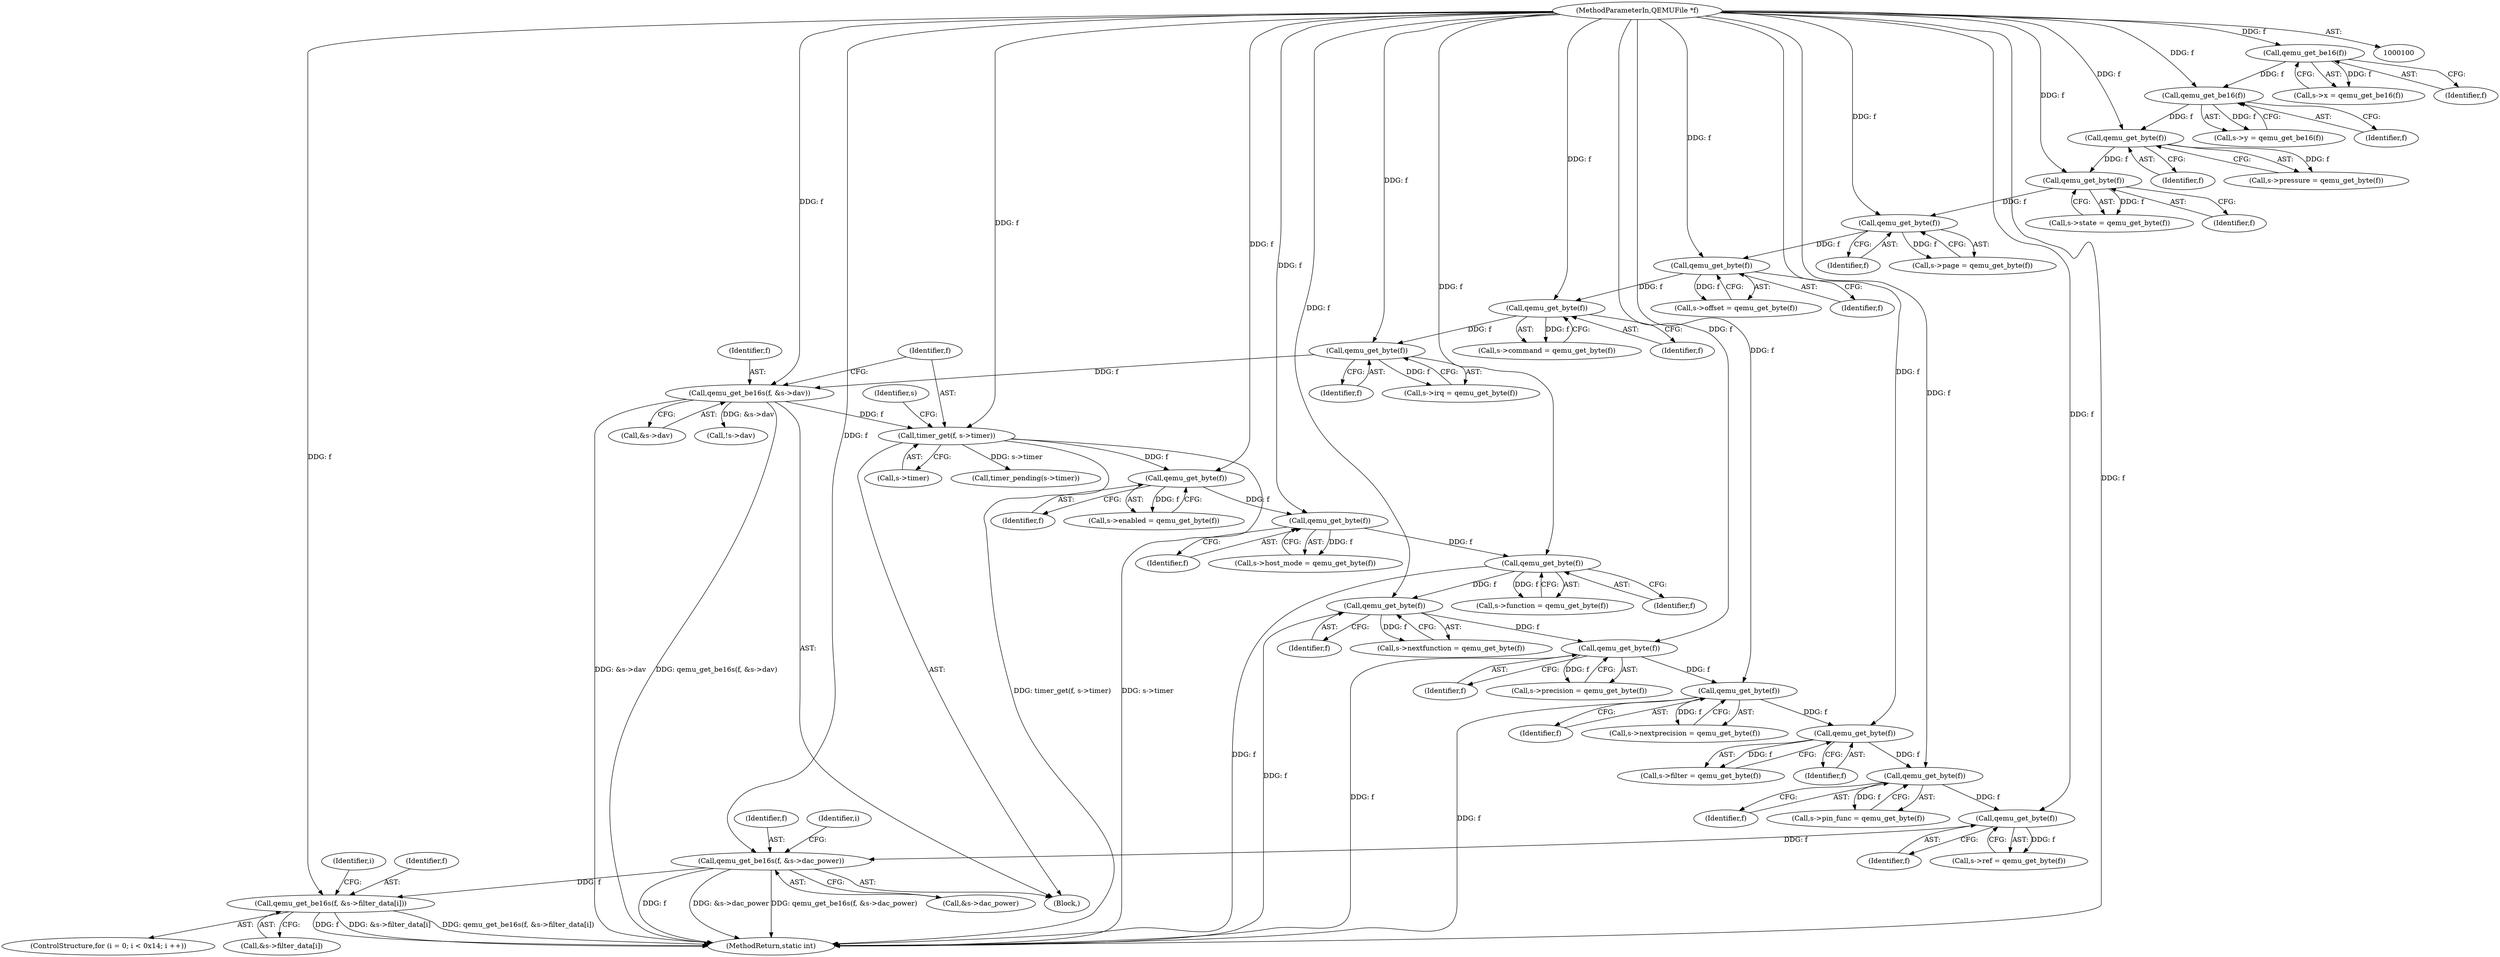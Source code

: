 digraph "0_qemu_5193be3be35f29a35bc465036cd64ad60d43385f@array" {
"1000313" [label="(Call,qemu_get_be16s(f, &s->filter_data[i]))"];
"1000298" [label="(Call,qemu_get_be16s(f, &s->dac_power))"];
"1000296" [label="(Call,qemu_get_byte(f))"];
"1000290" [label="(Call,qemu_get_byte(f))"];
"1000284" [label="(Call,qemu_get_byte(f))"];
"1000261" [label="(Call,qemu_get_byte(f))"];
"1000238" [label="(Call,qemu_get_byte(f))"];
"1000215" [label="(Call,qemu_get_byte(f))"];
"1000192" [label="(Call,qemu_get_byte(f))"];
"1000186" [label="(Call,qemu_get_byte(f))"];
"1000180" [label="(Call,qemu_get_byte(f))"];
"1000171" [label="(Call,timer_get(f, s->timer))"];
"1000165" [label="(Call,qemu_get_be16s(f, &s->dav))"];
"1000163" [label="(Call,qemu_get_byte(f))"];
"1000157" [label="(Call,qemu_get_byte(f))"];
"1000151" [label="(Call,qemu_get_byte(f))"];
"1000145" [label="(Call,qemu_get_byte(f))"];
"1000139" [label="(Call,qemu_get_byte(f))"];
"1000133" [label="(Call,qemu_get_byte(f))"];
"1000127" [label="(Call,qemu_get_be16(f))"];
"1000121" [label="(Call,qemu_get_be16(f))"];
"1000101" [label="(MethodParameterIn,QEMUFile *f)"];
"1000312" [label="(Identifier,i)"];
"1000347" [label="(MethodReturn,static int)"];
"1000238" [label="(Call,qemu_get_byte(f))"];
"1000234" [label="(Call,s->precision = qemu_get_byte(f))"];
"1000261" [label="(Call,qemu_get_byte(f))"];
"1000171" [label="(Call,timer_get(f, s->timer))"];
"1000141" [label="(Call,s->page = qemu_get_byte(f))"];
"1000176" [label="(Call,s->enabled = qemu_get_byte(f))"];
"1000121" [label="(Call,qemu_get_be16(f))"];
"1000151" [label="(Call,qemu_get_byte(f))"];
"1000211" [label="(Call,s->nextfunction = qemu_get_byte(f))"];
"1000147" [label="(Call,s->offset = qemu_get_byte(f))"];
"1000153" [label="(Call,s->command = qemu_get_byte(f))"];
"1000193" [label="(Identifier,f)"];
"1000291" [label="(Identifier,f)"];
"1000167" [label="(Call,&s->dav)"];
"1000146" [label="(Identifier,f)"];
"1000129" [label="(Call,s->pressure = qemu_get_byte(f))"];
"1000306" [label="(Identifier,i)"];
"1000165" [label="(Call,qemu_get_be16s(f, &s->dav))"];
"1000164" [label="(Identifier,f)"];
"1000122" [label="(Identifier,f)"];
"1000101" [label="(MethodParameterIn,QEMUFile *f)"];
"1000180" [label="(Call,qemu_get_byte(f))"];
"1000152" [label="(Identifier,f)"];
"1000127" [label="(Call,qemu_get_be16(f))"];
"1000192" [label="(Call,qemu_get_byte(f))"];
"1000178" [label="(Identifier,s)"];
"1000300" [label="(Call,&s->dac_power)"];
"1000304" [label="(ControlStructure,for (i = 0; i < 0x14; i ++))"];
"1000157" [label="(Call,qemu_get_byte(f))"];
"1000296" [label="(Call,qemu_get_byte(f))"];
"1000292" [label="(Call,s->ref = qemu_get_byte(f))"];
"1000139" [label="(Call,qemu_get_byte(f))"];
"1000216" [label="(Identifier,f)"];
"1000182" [label="(Call,s->host_mode = qemu_get_byte(f))"];
"1000159" [label="(Call,s->irq = qemu_get_byte(f))"];
"1000257" [label="(Call,s->nextprecision = qemu_get_byte(f))"];
"1000284" [label="(Call,qemu_get_byte(f))"];
"1000262" [label="(Identifier,f)"];
"1000186" [label="(Call,qemu_get_byte(f))"];
"1000313" [label="(Call,qemu_get_be16s(f, &s->filter_data[i]))"];
"1000163" [label="(Call,qemu_get_byte(f))"];
"1000297" [label="(Identifier,f)"];
"1000286" [label="(Call,s->pin_func = qemu_get_byte(f))"];
"1000166" [label="(Identifier,f)"];
"1000104" [label="(Block,)"];
"1000188" [label="(Call,s->function = qemu_get_byte(f))"];
"1000187" [label="(Identifier,f)"];
"1000341" [label="(Call,!s->dav)"];
"1000173" [label="(Call,s->timer)"];
"1000133" [label="(Call,qemu_get_byte(f))"];
"1000158" [label="(Identifier,f)"];
"1000123" [label="(Call,s->y = qemu_get_be16(f))"];
"1000128" [label="(Identifier,f)"];
"1000299" [label="(Identifier,f)"];
"1000298" [label="(Call,qemu_get_be16s(f, &s->dac_power))"];
"1000134" [label="(Identifier,f)"];
"1000315" [label="(Call,&s->filter_data[i])"];
"1000314" [label="(Identifier,f)"];
"1000145" [label="(Call,qemu_get_byte(f))"];
"1000140" [label="(Identifier,f)"];
"1000172" [label="(Identifier,f)"];
"1000215" [label="(Call,qemu_get_byte(f))"];
"1000135" [label="(Call,s->state = qemu_get_byte(f))"];
"1000280" [label="(Call,s->filter = qemu_get_byte(f))"];
"1000239" [label="(Identifier,f)"];
"1000290" [label="(Call,qemu_get_byte(f))"];
"1000285" [label="(Identifier,f)"];
"1000181" [label="(Identifier,f)"];
"1000325" [label="(Call,timer_pending(s->timer))"];
"1000117" [label="(Call,s->x = qemu_get_be16(f))"];
"1000313" -> "1000304"  [label="AST: "];
"1000313" -> "1000315"  [label="CFG: "];
"1000314" -> "1000313"  [label="AST: "];
"1000315" -> "1000313"  [label="AST: "];
"1000312" -> "1000313"  [label="CFG: "];
"1000313" -> "1000347"  [label="DDG: &s->filter_data[i]"];
"1000313" -> "1000347"  [label="DDG: qemu_get_be16s(f, &s->filter_data[i])"];
"1000313" -> "1000347"  [label="DDG: f"];
"1000298" -> "1000313"  [label="DDG: f"];
"1000101" -> "1000313"  [label="DDG: f"];
"1000298" -> "1000104"  [label="AST: "];
"1000298" -> "1000300"  [label="CFG: "];
"1000299" -> "1000298"  [label="AST: "];
"1000300" -> "1000298"  [label="AST: "];
"1000306" -> "1000298"  [label="CFG: "];
"1000298" -> "1000347"  [label="DDG: qemu_get_be16s(f, &s->dac_power)"];
"1000298" -> "1000347"  [label="DDG: f"];
"1000298" -> "1000347"  [label="DDG: &s->dac_power"];
"1000296" -> "1000298"  [label="DDG: f"];
"1000101" -> "1000298"  [label="DDG: f"];
"1000296" -> "1000292"  [label="AST: "];
"1000296" -> "1000297"  [label="CFG: "];
"1000297" -> "1000296"  [label="AST: "];
"1000292" -> "1000296"  [label="CFG: "];
"1000296" -> "1000292"  [label="DDG: f"];
"1000290" -> "1000296"  [label="DDG: f"];
"1000101" -> "1000296"  [label="DDG: f"];
"1000290" -> "1000286"  [label="AST: "];
"1000290" -> "1000291"  [label="CFG: "];
"1000291" -> "1000290"  [label="AST: "];
"1000286" -> "1000290"  [label="CFG: "];
"1000290" -> "1000286"  [label="DDG: f"];
"1000284" -> "1000290"  [label="DDG: f"];
"1000101" -> "1000290"  [label="DDG: f"];
"1000284" -> "1000280"  [label="AST: "];
"1000284" -> "1000285"  [label="CFG: "];
"1000285" -> "1000284"  [label="AST: "];
"1000280" -> "1000284"  [label="CFG: "];
"1000284" -> "1000280"  [label="DDG: f"];
"1000261" -> "1000284"  [label="DDG: f"];
"1000101" -> "1000284"  [label="DDG: f"];
"1000261" -> "1000257"  [label="AST: "];
"1000261" -> "1000262"  [label="CFG: "];
"1000262" -> "1000261"  [label="AST: "];
"1000257" -> "1000261"  [label="CFG: "];
"1000261" -> "1000347"  [label="DDG: f"];
"1000261" -> "1000257"  [label="DDG: f"];
"1000238" -> "1000261"  [label="DDG: f"];
"1000101" -> "1000261"  [label="DDG: f"];
"1000238" -> "1000234"  [label="AST: "];
"1000238" -> "1000239"  [label="CFG: "];
"1000239" -> "1000238"  [label="AST: "];
"1000234" -> "1000238"  [label="CFG: "];
"1000238" -> "1000347"  [label="DDG: f"];
"1000238" -> "1000234"  [label="DDG: f"];
"1000215" -> "1000238"  [label="DDG: f"];
"1000101" -> "1000238"  [label="DDG: f"];
"1000215" -> "1000211"  [label="AST: "];
"1000215" -> "1000216"  [label="CFG: "];
"1000216" -> "1000215"  [label="AST: "];
"1000211" -> "1000215"  [label="CFG: "];
"1000215" -> "1000347"  [label="DDG: f"];
"1000215" -> "1000211"  [label="DDG: f"];
"1000192" -> "1000215"  [label="DDG: f"];
"1000101" -> "1000215"  [label="DDG: f"];
"1000192" -> "1000188"  [label="AST: "];
"1000192" -> "1000193"  [label="CFG: "];
"1000193" -> "1000192"  [label="AST: "];
"1000188" -> "1000192"  [label="CFG: "];
"1000192" -> "1000347"  [label="DDG: f"];
"1000192" -> "1000188"  [label="DDG: f"];
"1000186" -> "1000192"  [label="DDG: f"];
"1000101" -> "1000192"  [label="DDG: f"];
"1000186" -> "1000182"  [label="AST: "];
"1000186" -> "1000187"  [label="CFG: "];
"1000187" -> "1000186"  [label="AST: "];
"1000182" -> "1000186"  [label="CFG: "];
"1000186" -> "1000182"  [label="DDG: f"];
"1000180" -> "1000186"  [label="DDG: f"];
"1000101" -> "1000186"  [label="DDG: f"];
"1000180" -> "1000176"  [label="AST: "];
"1000180" -> "1000181"  [label="CFG: "];
"1000181" -> "1000180"  [label="AST: "];
"1000176" -> "1000180"  [label="CFG: "];
"1000180" -> "1000176"  [label="DDG: f"];
"1000171" -> "1000180"  [label="DDG: f"];
"1000101" -> "1000180"  [label="DDG: f"];
"1000171" -> "1000104"  [label="AST: "];
"1000171" -> "1000173"  [label="CFG: "];
"1000172" -> "1000171"  [label="AST: "];
"1000173" -> "1000171"  [label="AST: "];
"1000178" -> "1000171"  [label="CFG: "];
"1000171" -> "1000347"  [label="DDG: s->timer"];
"1000171" -> "1000347"  [label="DDG: timer_get(f, s->timer)"];
"1000165" -> "1000171"  [label="DDG: f"];
"1000101" -> "1000171"  [label="DDG: f"];
"1000171" -> "1000325"  [label="DDG: s->timer"];
"1000165" -> "1000104"  [label="AST: "];
"1000165" -> "1000167"  [label="CFG: "];
"1000166" -> "1000165"  [label="AST: "];
"1000167" -> "1000165"  [label="AST: "];
"1000172" -> "1000165"  [label="CFG: "];
"1000165" -> "1000347"  [label="DDG: &s->dav"];
"1000165" -> "1000347"  [label="DDG: qemu_get_be16s(f, &s->dav)"];
"1000163" -> "1000165"  [label="DDG: f"];
"1000101" -> "1000165"  [label="DDG: f"];
"1000165" -> "1000341"  [label="DDG: &s->dav"];
"1000163" -> "1000159"  [label="AST: "];
"1000163" -> "1000164"  [label="CFG: "];
"1000164" -> "1000163"  [label="AST: "];
"1000159" -> "1000163"  [label="CFG: "];
"1000163" -> "1000159"  [label="DDG: f"];
"1000157" -> "1000163"  [label="DDG: f"];
"1000101" -> "1000163"  [label="DDG: f"];
"1000157" -> "1000153"  [label="AST: "];
"1000157" -> "1000158"  [label="CFG: "];
"1000158" -> "1000157"  [label="AST: "];
"1000153" -> "1000157"  [label="CFG: "];
"1000157" -> "1000153"  [label="DDG: f"];
"1000151" -> "1000157"  [label="DDG: f"];
"1000101" -> "1000157"  [label="DDG: f"];
"1000151" -> "1000147"  [label="AST: "];
"1000151" -> "1000152"  [label="CFG: "];
"1000152" -> "1000151"  [label="AST: "];
"1000147" -> "1000151"  [label="CFG: "];
"1000151" -> "1000147"  [label="DDG: f"];
"1000145" -> "1000151"  [label="DDG: f"];
"1000101" -> "1000151"  [label="DDG: f"];
"1000145" -> "1000141"  [label="AST: "];
"1000145" -> "1000146"  [label="CFG: "];
"1000146" -> "1000145"  [label="AST: "];
"1000141" -> "1000145"  [label="CFG: "];
"1000145" -> "1000141"  [label="DDG: f"];
"1000139" -> "1000145"  [label="DDG: f"];
"1000101" -> "1000145"  [label="DDG: f"];
"1000139" -> "1000135"  [label="AST: "];
"1000139" -> "1000140"  [label="CFG: "];
"1000140" -> "1000139"  [label="AST: "];
"1000135" -> "1000139"  [label="CFG: "];
"1000139" -> "1000135"  [label="DDG: f"];
"1000133" -> "1000139"  [label="DDG: f"];
"1000101" -> "1000139"  [label="DDG: f"];
"1000133" -> "1000129"  [label="AST: "];
"1000133" -> "1000134"  [label="CFG: "];
"1000134" -> "1000133"  [label="AST: "];
"1000129" -> "1000133"  [label="CFG: "];
"1000133" -> "1000129"  [label="DDG: f"];
"1000127" -> "1000133"  [label="DDG: f"];
"1000101" -> "1000133"  [label="DDG: f"];
"1000127" -> "1000123"  [label="AST: "];
"1000127" -> "1000128"  [label="CFG: "];
"1000128" -> "1000127"  [label="AST: "];
"1000123" -> "1000127"  [label="CFG: "];
"1000127" -> "1000123"  [label="DDG: f"];
"1000121" -> "1000127"  [label="DDG: f"];
"1000101" -> "1000127"  [label="DDG: f"];
"1000121" -> "1000117"  [label="AST: "];
"1000121" -> "1000122"  [label="CFG: "];
"1000122" -> "1000121"  [label="AST: "];
"1000117" -> "1000121"  [label="CFG: "];
"1000121" -> "1000117"  [label="DDG: f"];
"1000101" -> "1000121"  [label="DDG: f"];
"1000101" -> "1000100"  [label="AST: "];
"1000101" -> "1000347"  [label="DDG: f"];
}
